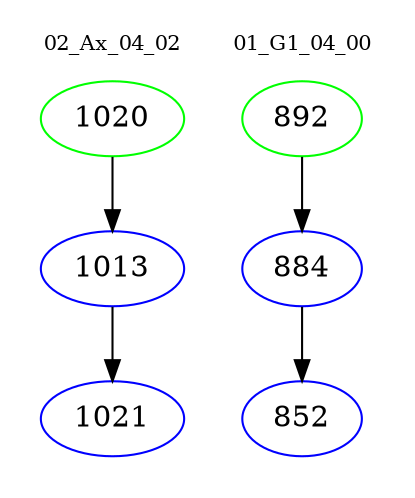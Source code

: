 digraph{
subgraph cluster_0 {
color = white
label = "02_Ax_04_02";
fontsize=10;
T0_1020 [label="1020", color="green"]
T0_1020 -> T0_1013 [color="black"]
T0_1013 [label="1013", color="blue"]
T0_1013 -> T0_1021 [color="black"]
T0_1021 [label="1021", color="blue"]
}
subgraph cluster_1 {
color = white
label = "01_G1_04_00";
fontsize=10;
T1_892 [label="892", color="green"]
T1_892 -> T1_884 [color="black"]
T1_884 [label="884", color="blue"]
T1_884 -> T1_852 [color="black"]
T1_852 [label="852", color="blue"]
}
}
